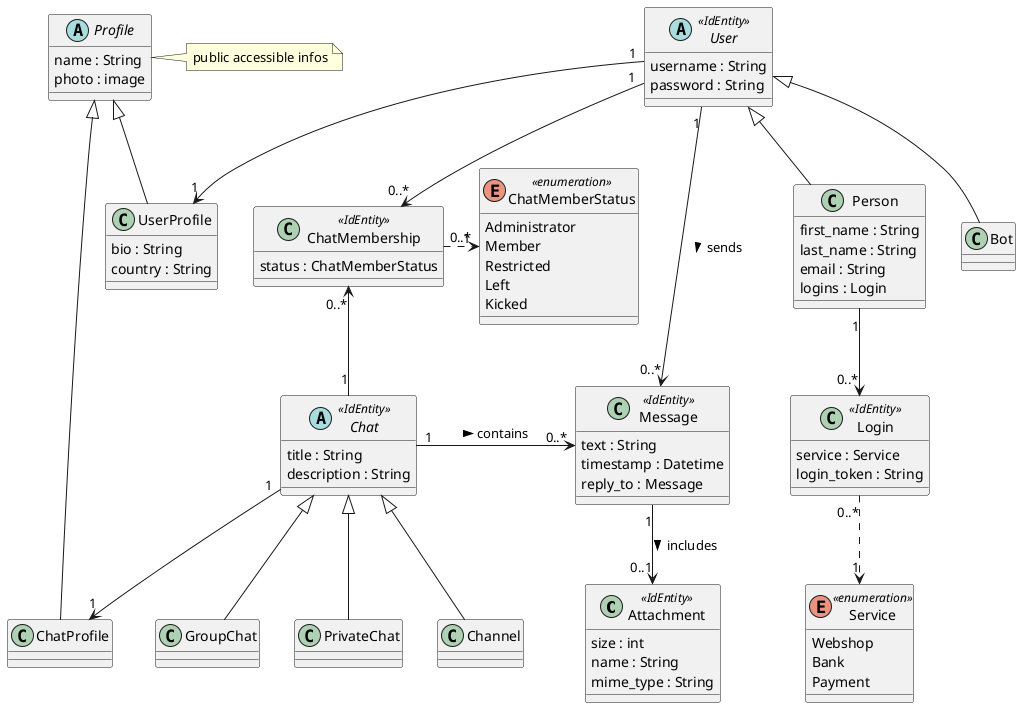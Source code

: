 @startuml chat-domain
' classes in alphabetical order
class Attachment <<IdEntity>> {
    size : int
    name : String
    mime_type : String
}

abstract class Chat <<IdEntity>> {
    title : String
    description : String
}

class ChatMembership <<IdEntity>> {
    status : ChatMemberStatus
}

enum ChatMemberStatus <<enumeration>> {
    Administrator
    Member
    Restricted
    Left
    Kicked
}

class ChatProfile

class GroupChat

class Login <<IdEntity>> {
    service : Service
    login_token : String
}

class Message <<IdEntity>> {
    text : String
    timestamp : Datetime
    reply_to : Message
}

class Person {
    first_name : String
    last_name : String
    email : String
    logins : Login
}

class PrivateChat

abstract class Profile {
    name : String
    photo : image
}

enum Service <<enumeration>> {
    Webshop
    Bank
    Payment
}

abstract class User <<IdEntity>> {
    username : String
    password : String
}

class UserProfile {
    bio : String
    country : String
}

' Inheritance
'' Profile
Profile <|-- ChatProfile
Profile <|-- UserProfile
'' Chat inheritance
Chat <|-- PrivateChat
Chat <|-- GroupChat
Chat <|-- Channel

'' Person inheritance
User <|-- Person
User <|-- Bot

' Relations
'' to Chat
User "1" --> "0..*" ChatMembership
Chat "1" -up-> "0..*" ChatMembership

'' to Message
User "1" --> "0..*" Message : sends >
Chat "1" -right-> "0..*" Message : contains >
Message "1" --> "0..1" Attachment : includes >

'' with Enumerations
Login "0..*" .down.> "1" Service
ChatMembership "0..*" .right.> "1" ChatMemberStatus

'' Misc
Person "1" -down-> "0..*" Login
User "1" --> "1" UserProfile
Chat "1" --> "1" ChatProfile

note right of Profile: public accessible infos
@enduml
